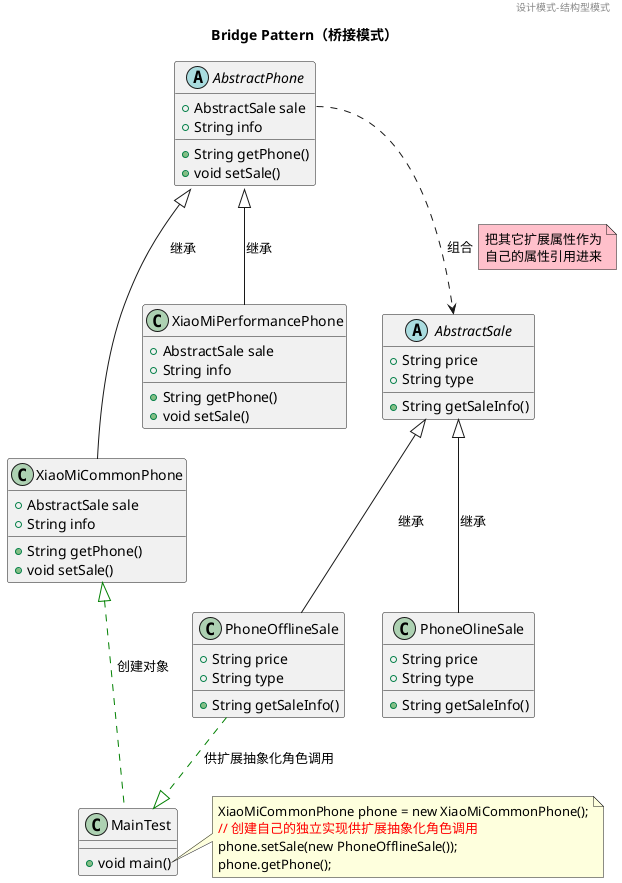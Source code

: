 @startuml
title Bridge Pattern（桥接模式）
header 设计模式-结构型模式
'抽象化角色
abstract AbstractPhone {
    + AbstractSale sale
    + String info
    + String getPhone()
    + void setSale()
}
'扩展抽象化角色
class XiaoMiCommonPhone {
    + AbstractSale sale
    + String info
    + String getPhone()
    + void setSale()
}
class XiaoMiPerformancePhone {
    + AbstractSale sale
    + String info
    + String getPhone()
    + void setSale()
}
'实现化角色
abstract AbstractSale {
    + String price
    + String type
    + String getSaleInfo()
}
'具体实现化角色
class PhoneOfflineSale {
    + String price
    + String type
    + String getSaleInfo()
}
class PhoneOlineSale {
    + String price
    + String type
    + String getSaleInfo()
}
'测试类
class MainTest {
    + void main()
}

'扩展抽象化角色实现
AbstractPhone   <|--    XiaoMiCommonPhone : 继承
AbstractPhone   <|--    XiaoMiPerformancePhone : 继承
'实现化角色实现
AbstractSale    <|--    PhoneOlineSale : 继承
AbstractSale    <|--    PhoneOfflineSale : 继承
'AbstractPhone::sale ..> AbstractSale : 组合
AbstractPhone::sale ..> AbstractSale : 组合
note right on link #pink : 把其它扩展属性作为\n自己的属性引用进来
XiaoMiCommonPhone   <|.[#green].    MainTest : 创建对象
PhoneOfflineSale    .[#green].|>    MainTest : 供扩展抽象化角色调用

note right of MainTest::"main()"
    XiaoMiCommonPhone phone = new XiaoMiCommonPhone();
    <color:red>// 创建自己的独立实现供扩展抽象化角色调用
    phone.setSale(new PhoneOfflineSale());
    phone.getPhone();
end note

@enduml